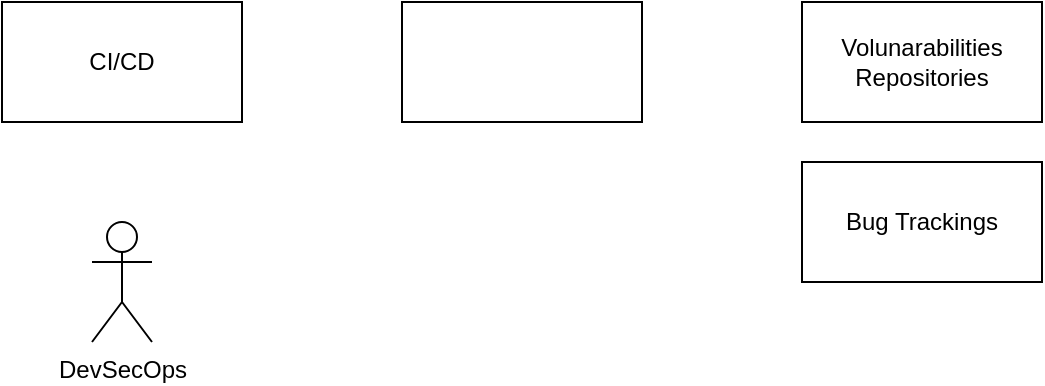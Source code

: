 <mxfile version="17.4.5" type="github"><diagram id="CalyAM5v-CE5dBQNKEqj" name="context"><mxGraphModel dx="1038" dy="539" grid="1" gridSize="10" guides="1" tooltips="1" connect="1" arrows="1" fold="1" page="1" pageScale="1" pageWidth="827" pageHeight="1169" math="0" shadow="0"><root><mxCell id="0"/><mxCell id="1" parent="0"/><mxCell id="zWJWHW2RYZfioiqS6vga-1" value="" style="rounded=0;whiteSpace=wrap;html=1;" vertex="1" parent="1"><mxGeometry x="370" y="230" width="120" height="60" as="geometry"/></mxCell><mxCell id="zWJWHW2RYZfioiqS6vga-2" value="CI/CD" style="rounded=0;whiteSpace=wrap;html=1;" vertex="1" parent="1"><mxGeometry x="170" y="230" width="120" height="60" as="geometry"/></mxCell><mxCell id="zWJWHW2RYZfioiqS6vga-3" value="Volunarabilities Repositories" style="rounded=0;whiteSpace=wrap;html=1;" vertex="1" parent="1"><mxGeometry x="570" y="230" width="120" height="60" as="geometry"/></mxCell><mxCell id="zWJWHW2RYZfioiqS6vga-4" value="Bug Trackings" style="rounded=0;whiteSpace=wrap;html=1;" vertex="1" parent="1"><mxGeometry x="570" y="310" width="120" height="60" as="geometry"/></mxCell><mxCell id="zWJWHW2RYZfioiqS6vga-5" value="DevSecOps" style="shape=umlActor;verticalLabelPosition=bottom;verticalAlign=top;html=1;outlineConnect=0;" vertex="1" parent="1"><mxGeometry x="215" y="340" width="30" height="60" as="geometry"/></mxCell></root></mxGraphModel></diagram></mxfile>